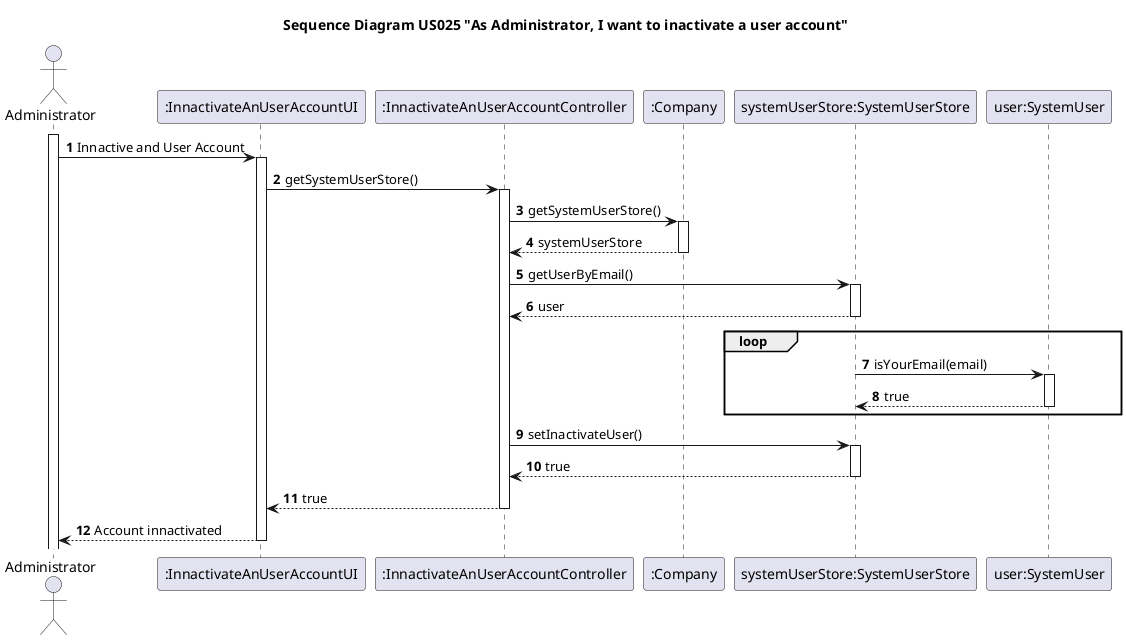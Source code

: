 @startuml
'https://plantuml.com/sequence-diagram

title Sequence Diagram US025 "As Administrator, I want to inactivate a user account"

autoactivate on
autonumber

actor "Administrator" as Administrator
participant ":InnactivateAnUserAccountUI" as UI
participant ":InnactivateAnUserAccountController" as Ctrl
participant ":Company" as Company
participant "systemUserStore:SystemUserStore" as SystemUserStore
participant "user:SystemUser" as SystemUser


activate "Administrator"

"Administrator" -> UI: Innactive and User Account
UI -> Ctrl: getSystemUserStore()
Ctrl -> Company: getSystemUserStore()
return systemUserStore
Ctrl -> SystemUserStore : getUserByEmail()
return user
loop
SystemUserStore-> SystemUser: isYourEmail(email)
SystemUser --> SystemUserStore: true
end
Ctrl -> SystemUserStore : setInactivateUser()
SystemUserStore --> Ctrl : true
Ctrl --> UI : true
UI --> "Administrator": Account innactivated

@enduml